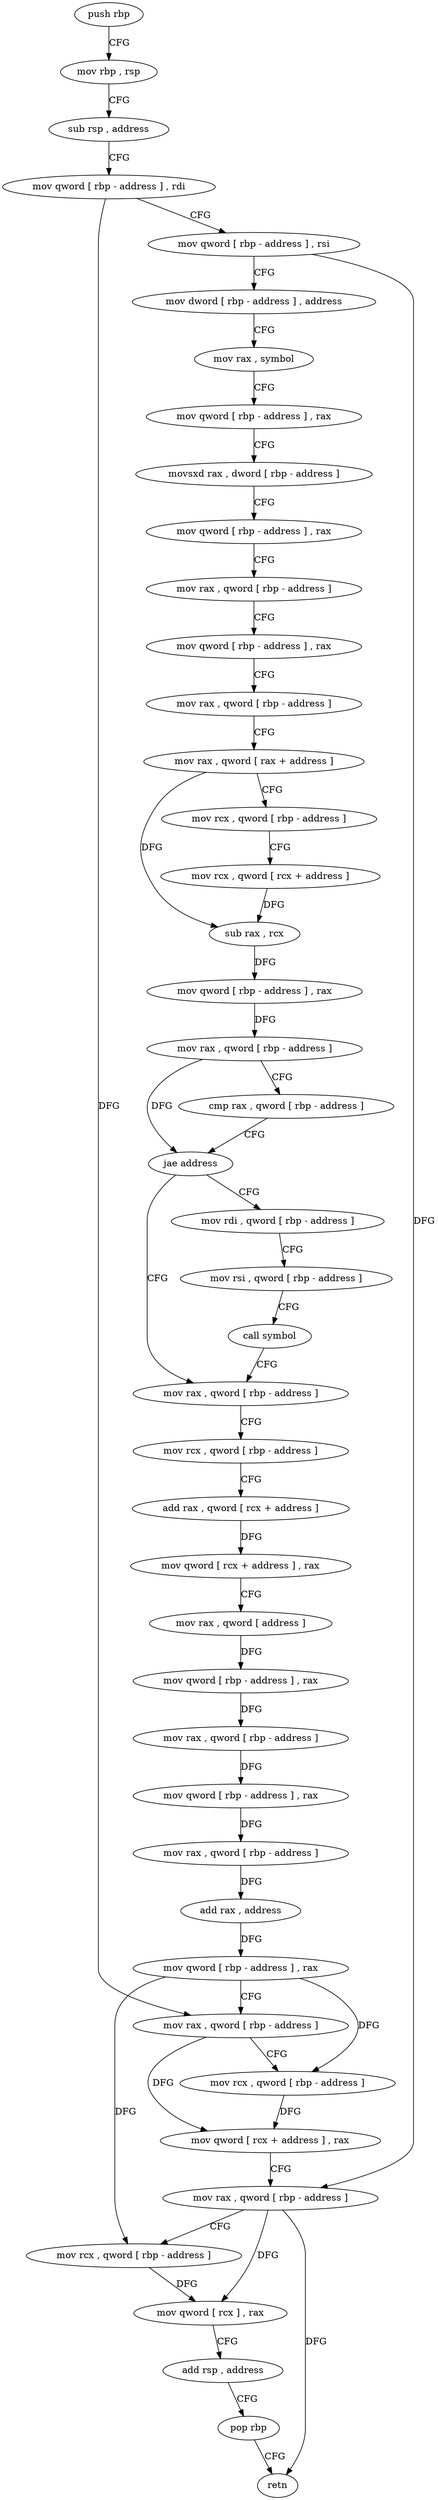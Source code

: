 digraph "func" {
"4229424" [label = "push rbp" ]
"4229425" [label = "mov rbp , rsp" ]
"4229428" [label = "sub rsp , address" ]
"4229432" [label = "mov qword [ rbp - address ] , rdi" ]
"4229436" [label = "mov qword [ rbp - address ] , rsi" ]
"4229440" [label = "mov dword [ rbp - address ] , address" ]
"4229447" [label = "mov rax , symbol" ]
"4229457" [label = "mov qword [ rbp - address ] , rax" ]
"4229461" [label = "movsxd rax , dword [ rbp - address ]" ]
"4229465" [label = "mov qword [ rbp - address ] , rax" ]
"4229469" [label = "mov rax , qword [ rbp - address ]" ]
"4229473" [label = "mov qword [ rbp - address ] , rax" ]
"4229477" [label = "mov rax , qword [ rbp - address ]" ]
"4229481" [label = "mov rax , qword [ rax + address ]" ]
"4229485" [label = "mov rcx , qword [ rbp - address ]" ]
"4229489" [label = "mov rcx , qword [ rcx + address ]" ]
"4229493" [label = "sub rax , rcx" ]
"4229496" [label = "mov qword [ rbp - address ] , rax" ]
"4229500" [label = "mov rax , qword [ rbp - address ]" ]
"4229504" [label = "cmp rax , qword [ rbp - address ]" ]
"4229508" [label = "jae address" ]
"4229527" [label = "mov rax , qword [ rbp - address ]" ]
"4229514" [label = "mov rdi , qword [ rbp - address ]" ]
"4229531" [label = "mov rcx , qword [ rbp - address ]" ]
"4229535" [label = "add rax , qword [ rcx + address ]" ]
"4229539" [label = "mov qword [ rcx + address ] , rax" ]
"4229543" [label = "mov rax , qword [ address ]" ]
"4229551" [label = "mov qword [ rbp - address ] , rax" ]
"4229555" [label = "mov rax , qword [ rbp - address ]" ]
"4229559" [label = "mov qword [ rbp - address ] , rax" ]
"4229563" [label = "mov rax , qword [ rbp - address ]" ]
"4229567" [label = "add rax , address" ]
"4229573" [label = "mov qword [ rbp - address ] , rax" ]
"4229577" [label = "mov rax , qword [ rbp - address ]" ]
"4229581" [label = "mov rcx , qword [ rbp - address ]" ]
"4229585" [label = "mov qword [ rcx + address ] , rax" ]
"4229589" [label = "mov rax , qword [ rbp - address ]" ]
"4229593" [label = "mov rcx , qword [ rbp - address ]" ]
"4229597" [label = "mov qword [ rcx ] , rax" ]
"4229600" [label = "add rsp , address" ]
"4229604" [label = "pop rbp" ]
"4229605" [label = "retn" ]
"4229518" [label = "mov rsi , qword [ rbp - address ]" ]
"4229522" [label = "call symbol" ]
"4229424" -> "4229425" [ label = "CFG" ]
"4229425" -> "4229428" [ label = "CFG" ]
"4229428" -> "4229432" [ label = "CFG" ]
"4229432" -> "4229436" [ label = "CFG" ]
"4229432" -> "4229577" [ label = "DFG" ]
"4229436" -> "4229440" [ label = "CFG" ]
"4229436" -> "4229589" [ label = "DFG" ]
"4229440" -> "4229447" [ label = "CFG" ]
"4229447" -> "4229457" [ label = "CFG" ]
"4229457" -> "4229461" [ label = "CFG" ]
"4229461" -> "4229465" [ label = "CFG" ]
"4229465" -> "4229469" [ label = "CFG" ]
"4229469" -> "4229473" [ label = "CFG" ]
"4229473" -> "4229477" [ label = "CFG" ]
"4229477" -> "4229481" [ label = "CFG" ]
"4229481" -> "4229485" [ label = "CFG" ]
"4229481" -> "4229493" [ label = "DFG" ]
"4229485" -> "4229489" [ label = "CFG" ]
"4229489" -> "4229493" [ label = "DFG" ]
"4229493" -> "4229496" [ label = "DFG" ]
"4229496" -> "4229500" [ label = "DFG" ]
"4229500" -> "4229504" [ label = "CFG" ]
"4229500" -> "4229508" [ label = "DFG" ]
"4229504" -> "4229508" [ label = "CFG" ]
"4229508" -> "4229527" [ label = "CFG" ]
"4229508" -> "4229514" [ label = "CFG" ]
"4229527" -> "4229531" [ label = "CFG" ]
"4229514" -> "4229518" [ label = "CFG" ]
"4229531" -> "4229535" [ label = "CFG" ]
"4229535" -> "4229539" [ label = "DFG" ]
"4229539" -> "4229543" [ label = "CFG" ]
"4229543" -> "4229551" [ label = "DFG" ]
"4229551" -> "4229555" [ label = "DFG" ]
"4229555" -> "4229559" [ label = "DFG" ]
"4229559" -> "4229563" [ label = "DFG" ]
"4229563" -> "4229567" [ label = "DFG" ]
"4229567" -> "4229573" [ label = "DFG" ]
"4229573" -> "4229577" [ label = "CFG" ]
"4229573" -> "4229581" [ label = "DFG" ]
"4229573" -> "4229593" [ label = "DFG" ]
"4229577" -> "4229581" [ label = "CFG" ]
"4229577" -> "4229585" [ label = "DFG" ]
"4229581" -> "4229585" [ label = "DFG" ]
"4229585" -> "4229589" [ label = "CFG" ]
"4229589" -> "4229593" [ label = "CFG" ]
"4229589" -> "4229597" [ label = "DFG" ]
"4229589" -> "4229605" [ label = "DFG" ]
"4229593" -> "4229597" [ label = "DFG" ]
"4229597" -> "4229600" [ label = "CFG" ]
"4229600" -> "4229604" [ label = "CFG" ]
"4229604" -> "4229605" [ label = "CFG" ]
"4229518" -> "4229522" [ label = "CFG" ]
"4229522" -> "4229527" [ label = "CFG" ]
}
